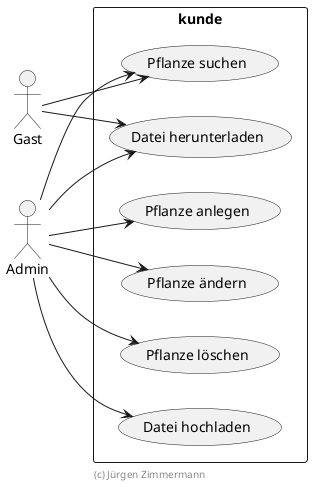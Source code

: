 ' Copyright (C) 2019 - present Juergen Zimmermann, Hochschule Karlsruhe
'
' This program is free software: you can redistribute it and/or modify
' it under the terms of the GNU General Public License as published by
' the Free Software Foundation, either version 3 of the License, or
' (at your option) any later version.
'
' This program is distributed in the hope that it will be useful,
' but WITHOUT ANY WARRANTY; without even the implied warranty of
' MERCHANTABILITY or FITNESS FOR A PARTICULAR PURPOSE.  See the
' GNU General Public License for more details.
'
' You should have received a copy of the GNU General Public License
' along with this program.  If not, see <http://www.gnu.org/licenses/>.
@startuml Use Cases

left to right direction
skinparam packageStyle rect
skinparam componentStyle uml2

actor Gast
actor Admin

rectangle kunde {
    Gast --> (Pflanze suchen)
    Gast --> (Datei herunterladen)
    Admin --> (Pflanze suchen)
    Admin --> (Pflanze anlegen)
    Admin --> (Pflanze ändern)
    Admin --> (Pflanze löschen)
    Admin --> (Datei hochladen)
    Admin --> (Datei herunterladen)
}

footer (c) Jürgen Zimmermann

@enduml
